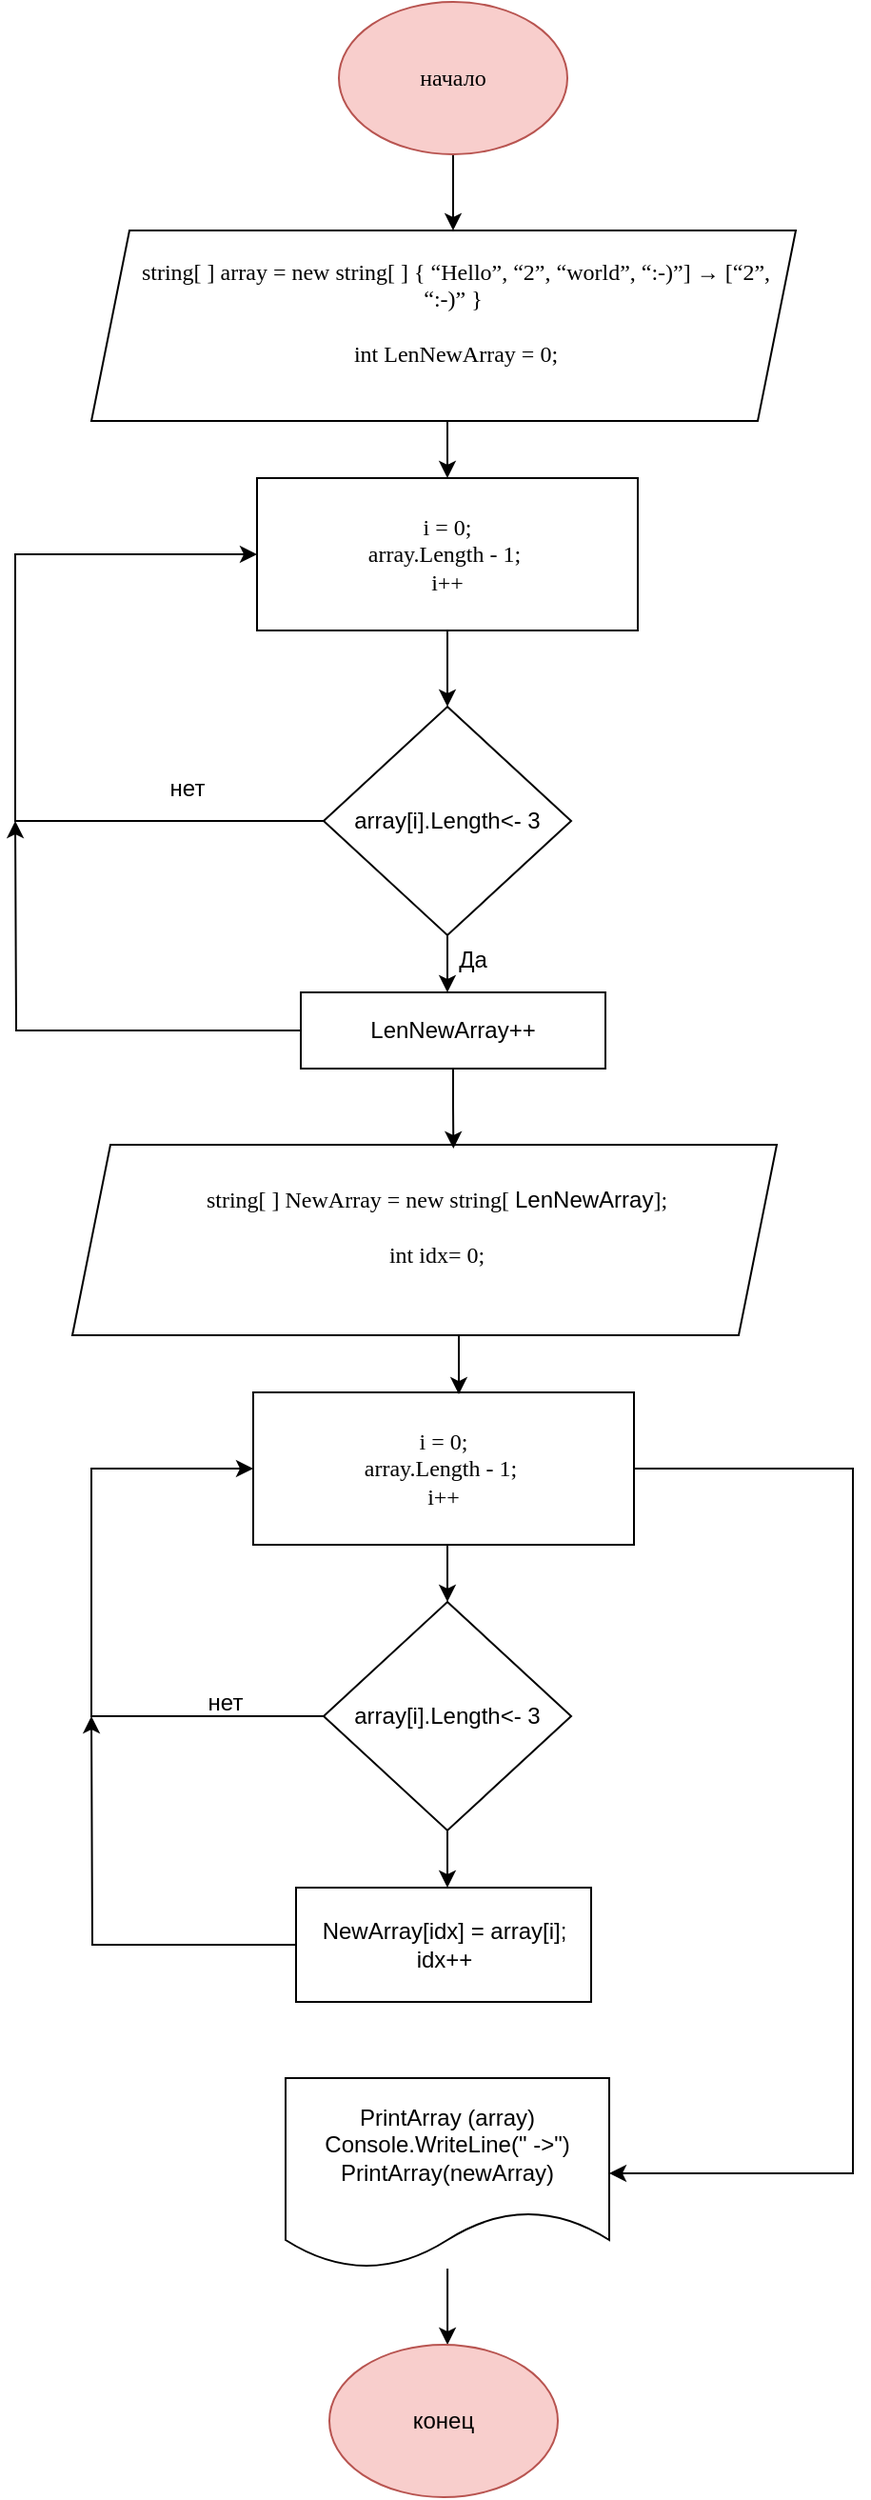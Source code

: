 <mxfile version="22.0.0" type="device">
  <diagram id="C5RBs43oDa-KdzZeNtuy" name="Page-1">
    <mxGraphModel dx="1434" dy="780" grid="1" gridSize="10" guides="1" tooltips="1" connect="1" arrows="1" fold="1" page="1" pageScale="1" pageWidth="827" pageHeight="1169" math="0" shadow="0">
      <root>
        <mxCell id="WIyWlLk6GJQsqaUBKTNV-0" />
        <mxCell id="WIyWlLk6GJQsqaUBKTNV-1" parent="WIyWlLk6GJQsqaUBKTNV-0" />
        <mxCell id="4ropt1eYr66qldLgSK8g-2" style="edgeStyle=orthogonalEdgeStyle;rounded=0;orthogonalLoop=1;jettySize=auto;html=1;exitX=0.5;exitY=1;exitDx=0;exitDy=0;" edge="1" parent="WIyWlLk6GJQsqaUBKTNV-1" source="4ropt1eYr66qldLgSK8g-0">
          <mxGeometry relative="1" as="geometry">
            <mxPoint x="390" y="160" as="targetPoint" />
          </mxGeometry>
        </mxCell>
        <mxCell id="4ropt1eYr66qldLgSK8g-0" value="&lt;font face=&quot;Verdana&quot;&gt;начало&lt;/font&gt;" style="ellipse;whiteSpace=wrap;html=1;fillColor=#f8cecc;strokeColor=#b85450;" vertex="1" parent="WIyWlLk6GJQsqaUBKTNV-1">
          <mxGeometry x="330" y="40" width="120" height="80" as="geometry" />
        </mxCell>
        <mxCell id="4ropt1eYr66qldLgSK8g-5" style="edgeStyle=orthogonalEdgeStyle;rounded=0;orthogonalLoop=1;jettySize=auto;html=1;exitX=0.5;exitY=1;exitDx=0;exitDy=0;entryX=0.5;entryY=0;entryDx=0;entryDy=0;" edge="1" parent="WIyWlLk6GJQsqaUBKTNV-1" source="4ropt1eYr66qldLgSK8g-3" target="4ropt1eYr66qldLgSK8g-4">
          <mxGeometry relative="1" as="geometry" />
        </mxCell>
        <mxCell id="4ropt1eYr66qldLgSK8g-3" value="&lt;font face=&quot;Verdana&quot;&gt;string[ ] array = new string[ ] { “Hello”, “2”, “world”, “:-)”] → [“2”, “:-)” }&amp;nbsp;&lt;br&gt;&lt;br&gt;int LenNewArray = 0;&lt;br&gt;&amp;nbsp;&lt;/font&gt;" style="shape=parallelogram;perimeter=parallelogramPerimeter;whiteSpace=wrap;html=1;fixedSize=1;spacingTop=0;spacingLeft=13;" vertex="1" parent="WIyWlLk6GJQsqaUBKTNV-1">
          <mxGeometry x="200" y="160" width="370" height="100" as="geometry" />
        </mxCell>
        <mxCell id="4ropt1eYr66qldLgSK8g-8" style="edgeStyle=orthogonalEdgeStyle;rounded=0;orthogonalLoop=1;jettySize=auto;html=1;exitX=0.5;exitY=1;exitDx=0;exitDy=0;entryX=0.5;entryY=0;entryDx=0;entryDy=0;" edge="1" parent="WIyWlLk6GJQsqaUBKTNV-1" source="4ropt1eYr66qldLgSK8g-4" target="4ropt1eYr66qldLgSK8g-6">
          <mxGeometry relative="1" as="geometry" />
        </mxCell>
        <mxCell id="4ropt1eYr66qldLgSK8g-4" value="i = 0;&lt;br&gt;array.Length - 1;&amp;nbsp;&lt;br&gt;i++" style="rounded=0;whiteSpace=wrap;html=1;fontFamily=Verdana;" vertex="1" parent="WIyWlLk6GJQsqaUBKTNV-1">
          <mxGeometry x="287" y="290" width="200" height="80" as="geometry" />
        </mxCell>
        <mxCell id="4ropt1eYr66qldLgSK8g-10" style="edgeStyle=orthogonalEdgeStyle;rounded=0;orthogonalLoop=1;jettySize=auto;html=1;exitX=0;exitY=0.5;exitDx=0;exitDy=0;entryX=0;entryY=0.5;entryDx=0;entryDy=0;" edge="1" parent="WIyWlLk6GJQsqaUBKTNV-1" source="4ropt1eYr66qldLgSK8g-6" target="4ropt1eYr66qldLgSK8g-4">
          <mxGeometry relative="1" as="geometry">
            <Array as="points">
              <mxPoint x="160" y="470" />
              <mxPoint x="160" y="330" />
            </Array>
          </mxGeometry>
        </mxCell>
        <mxCell id="4ropt1eYr66qldLgSK8g-12" style="edgeStyle=orthogonalEdgeStyle;rounded=0;orthogonalLoop=1;jettySize=auto;html=1;exitX=0.5;exitY=1;exitDx=0;exitDy=0;" edge="1" parent="WIyWlLk6GJQsqaUBKTNV-1" source="4ropt1eYr66qldLgSK8g-6">
          <mxGeometry relative="1" as="geometry">
            <mxPoint x="387" y="560" as="targetPoint" />
          </mxGeometry>
        </mxCell>
        <mxCell id="4ropt1eYr66qldLgSK8g-6" value="array[i].Length&amp;lt;- 3" style="rhombus;whiteSpace=wrap;html=1;" vertex="1" parent="WIyWlLk6GJQsqaUBKTNV-1">
          <mxGeometry x="322" y="410" width="130" height="120" as="geometry" />
        </mxCell>
        <mxCell id="4ropt1eYr66qldLgSK8g-11" value="нет" style="text;html=1;align=center;verticalAlign=middle;resizable=0;points=[];autosize=1;strokeColor=none;fillColor=none;" vertex="1" parent="WIyWlLk6GJQsqaUBKTNV-1">
          <mxGeometry x="230" y="438" width="40" height="30" as="geometry" />
        </mxCell>
        <mxCell id="4ropt1eYr66qldLgSK8g-15" style="edgeStyle=orthogonalEdgeStyle;rounded=0;orthogonalLoop=1;jettySize=auto;html=1;exitX=0;exitY=0.5;exitDx=0;exitDy=0;" edge="1" parent="WIyWlLk6GJQsqaUBKTNV-1" source="4ropt1eYr66qldLgSK8g-13">
          <mxGeometry relative="1" as="geometry">
            <mxPoint x="160" y="470" as="targetPoint" />
          </mxGeometry>
        </mxCell>
        <mxCell id="4ropt1eYr66qldLgSK8g-13" value="LenNewArray++" style="rounded=0;whiteSpace=wrap;html=1;" vertex="1" parent="WIyWlLk6GJQsqaUBKTNV-1">
          <mxGeometry x="310" y="560" width="160" height="40" as="geometry" />
        </mxCell>
        <mxCell id="4ropt1eYr66qldLgSK8g-14" value="Да" style="text;html=1;align=center;verticalAlign=middle;resizable=0;points=[];autosize=1;strokeColor=none;fillColor=none;" vertex="1" parent="WIyWlLk6GJQsqaUBKTNV-1">
          <mxGeometry x="380" y="528" width="40" height="30" as="geometry" />
        </mxCell>
        <mxCell id="4ropt1eYr66qldLgSK8g-16" value="&lt;font face=&quot;Verdana&quot;&gt;string[ ] NewArray = new string[&amp;nbsp;&lt;/font&gt;LenNewArray&lt;font face=&quot;Verdana&quot;&gt;];&lt;br&gt;&lt;br&gt;int idx= 0;&lt;br&gt;&amp;nbsp;&lt;/font&gt;" style="shape=parallelogram;perimeter=parallelogramPerimeter;whiteSpace=wrap;html=1;fixedSize=1;spacingTop=0;spacingLeft=13;" vertex="1" parent="WIyWlLk6GJQsqaUBKTNV-1">
          <mxGeometry x="190" y="640" width="370" height="100" as="geometry" />
        </mxCell>
        <mxCell id="4ropt1eYr66qldLgSK8g-22" style="edgeStyle=orthogonalEdgeStyle;rounded=0;orthogonalLoop=1;jettySize=auto;html=1;exitX=0.5;exitY=1;exitDx=0;exitDy=0;entryX=0.5;entryY=0;entryDx=0;entryDy=0;" edge="1" parent="WIyWlLk6GJQsqaUBKTNV-1" source="4ropt1eYr66qldLgSK8g-17" target="4ropt1eYr66qldLgSK8g-18">
          <mxGeometry relative="1" as="geometry" />
        </mxCell>
        <mxCell id="4ropt1eYr66qldLgSK8g-32" style="edgeStyle=orthogonalEdgeStyle;rounded=0;orthogonalLoop=1;jettySize=auto;html=1;exitX=1;exitY=0.5;exitDx=0;exitDy=0;entryX=1;entryY=0.5;entryDx=0;entryDy=0;" edge="1" parent="WIyWlLk6GJQsqaUBKTNV-1" source="4ropt1eYr66qldLgSK8g-17" target="4ropt1eYr66qldLgSK8g-30">
          <mxGeometry relative="1" as="geometry">
            <Array as="points">
              <mxPoint x="600" y="810" />
              <mxPoint x="600" y="1180" />
            </Array>
          </mxGeometry>
        </mxCell>
        <mxCell id="4ropt1eYr66qldLgSK8g-17" value="i = 0;&lt;br&gt;array.Length - 1;&amp;nbsp;&lt;br&gt;i++" style="rounded=0;whiteSpace=wrap;html=1;fontFamily=Verdana;" vertex="1" parent="WIyWlLk6GJQsqaUBKTNV-1">
          <mxGeometry x="285" y="770" width="200" height="80" as="geometry" />
        </mxCell>
        <mxCell id="4ropt1eYr66qldLgSK8g-23" style="edgeStyle=orthogonalEdgeStyle;rounded=0;orthogonalLoop=1;jettySize=auto;html=1;exitX=0;exitY=0.5;exitDx=0;exitDy=0;entryX=0;entryY=0.5;entryDx=0;entryDy=0;" edge="1" parent="WIyWlLk6GJQsqaUBKTNV-1" source="4ropt1eYr66qldLgSK8g-18" target="4ropt1eYr66qldLgSK8g-17">
          <mxGeometry relative="1" as="geometry">
            <Array as="points">
              <mxPoint x="200" y="940" />
              <mxPoint x="200" y="810" />
            </Array>
          </mxGeometry>
        </mxCell>
        <mxCell id="4ropt1eYr66qldLgSK8g-27" style="edgeStyle=orthogonalEdgeStyle;rounded=0;orthogonalLoop=1;jettySize=auto;html=1;exitX=0.5;exitY=1;exitDx=0;exitDy=0;" edge="1" parent="WIyWlLk6GJQsqaUBKTNV-1" source="4ropt1eYr66qldLgSK8g-18">
          <mxGeometry relative="1" as="geometry">
            <mxPoint x="387" y="1030" as="targetPoint" />
          </mxGeometry>
        </mxCell>
        <mxCell id="4ropt1eYr66qldLgSK8g-18" value="array[i].Length&amp;lt;- 3" style="rhombus;whiteSpace=wrap;html=1;" vertex="1" parent="WIyWlLk6GJQsqaUBKTNV-1">
          <mxGeometry x="322" y="880" width="130" height="120" as="geometry" />
        </mxCell>
        <mxCell id="4ropt1eYr66qldLgSK8g-19" style="edgeStyle=orthogonalEdgeStyle;rounded=0;orthogonalLoop=1;jettySize=auto;html=1;exitX=0.5;exitY=1;exitDx=0;exitDy=0;entryX=0.541;entryY=0.02;entryDx=0;entryDy=0;entryPerimeter=0;" edge="1" parent="WIyWlLk6GJQsqaUBKTNV-1" source="4ropt1eYr66qldLgSK8g-13" target="4ropt1eYr66qldLgSK8g-16">
          <mxGeometry relative="1" as="geometry" />
        </mxCell>
        <mxCell id="4ropt1eYr66qldLgSK8g-21" style="edgeStyle=orthogonalEdgeStyle;rounded=0;orthogonalLoop=1;jettySize=auto;html=1;exitX=0.5;exitY=1;exitDx=0;exitDy=0;entryX=0.54;entryY=0.013;entryDx=0;entryDy=0;entryPerimeter=0;" edge="1" parent="WIyWlLk6GJQsqaUBKTNV-1" source="4ropt1eYr66qldLgSK8g-16" target="4ropt1eYr66qldLgSK8g-17">
          <mxGeometry relative="1" as="geometry" />
        </mxCell>
        <mxCell id="4ropt1eYr66qldLgSK8g-24" value="нет" style="text;html=1;align=center;verticalAlign=middle;resizable=0;points=[];autosize=1;strokeColor=none;fillColor=none;" vertex="1" parent="WIyWlLk6GJQsqaUBKTNV-1">
          <mxGeometry x="250" y="918" width="40" height="30" as="geometry" />
        </mxCell>
        <mxCell id="4ropt1eYr66qldLgSK8g-29" style="edgeStyle=orthogonalEdgeStyle;rounded=0;orthogonalLoop=1;jettySize=auto;html=1;exitX=0;exitY=0.5;exitDx=0;exitDy=0;" edge="1" parent="WIyWlLk6GJQsqaUBKTNV-1" source="4ropt1eYr66qldLgSK8g-25">
          <mxGeometry relative="1" as="geometry">
            <mxPoint x="200" y="940" as="targetPoint" />
          </mxGeometry>
        </mxCell>
        <mxCell id="4ropt1eYr66qldLgSK8g-25" value="NewArray[idx] = array[i];&lt;br&gt;idx++" style="rounded=0;whiteSpace=wrap;html=1;" vertex="1" parent="WIyWlLk6GJQsqaUBKTNV-1">
          <mxGeometry x="307.5" y="1030" width="155" height="60" as="geometry" />
        </mxCell>
        <mxCell id="4ropt1eYr66qldLgSK8g-34" value="" style="edgeStyle=orthogonalEdgeStyle;rounded=0;orthogonalLoop=1;jettySize=auto;html=1;entryX=0.517;entryY=0;entryDx=0;entryDy=0;entryPerimeter=0;" edge="1" parent="WIyWlLk6GJQsqaUBKTNV-1" source="4ropt1eYr66qldLgSK8g-30" target="4ropt1eYr66qldLgSK8g-33">
          <mxGeometry relative="1" as="geometry" />
        </mxCell>
        <mxCell id="4ropt1eYr66qldLgSK8g-30" value="PrintArray (array)&lt;br&gt;Console.WriteLine(&quot; -&amp;gt;&quot;)&lt;br&gt;PrintArray(newArray)" style="shape=document;whiteSpace=wrap;html=1;boundedLbl=1;" vertex="1" parent="WIyWlLk6GJQsqaUBKTNV-1">
          <mxGeometry x="302" y="1130" width="170" height="100" as="geometry" />
        </mxCell>
        <mxCell id="4ropt1eYr66qldLgSK8g-33" value="конец" style="ellipse;whiteSpace=wrap;html=1;fillColor=#f8cecc;strokeColor=#b85450;" vertex="1" parent="WIyWlLk6GJQsqaUBKTNV-1">
          <mxGeometry x="325" y="1270" width="120" height="80" as="geometry" />
        </mxCell>
      </root>
    </mxGraphModel>
  </diagram>
</mxfile>
